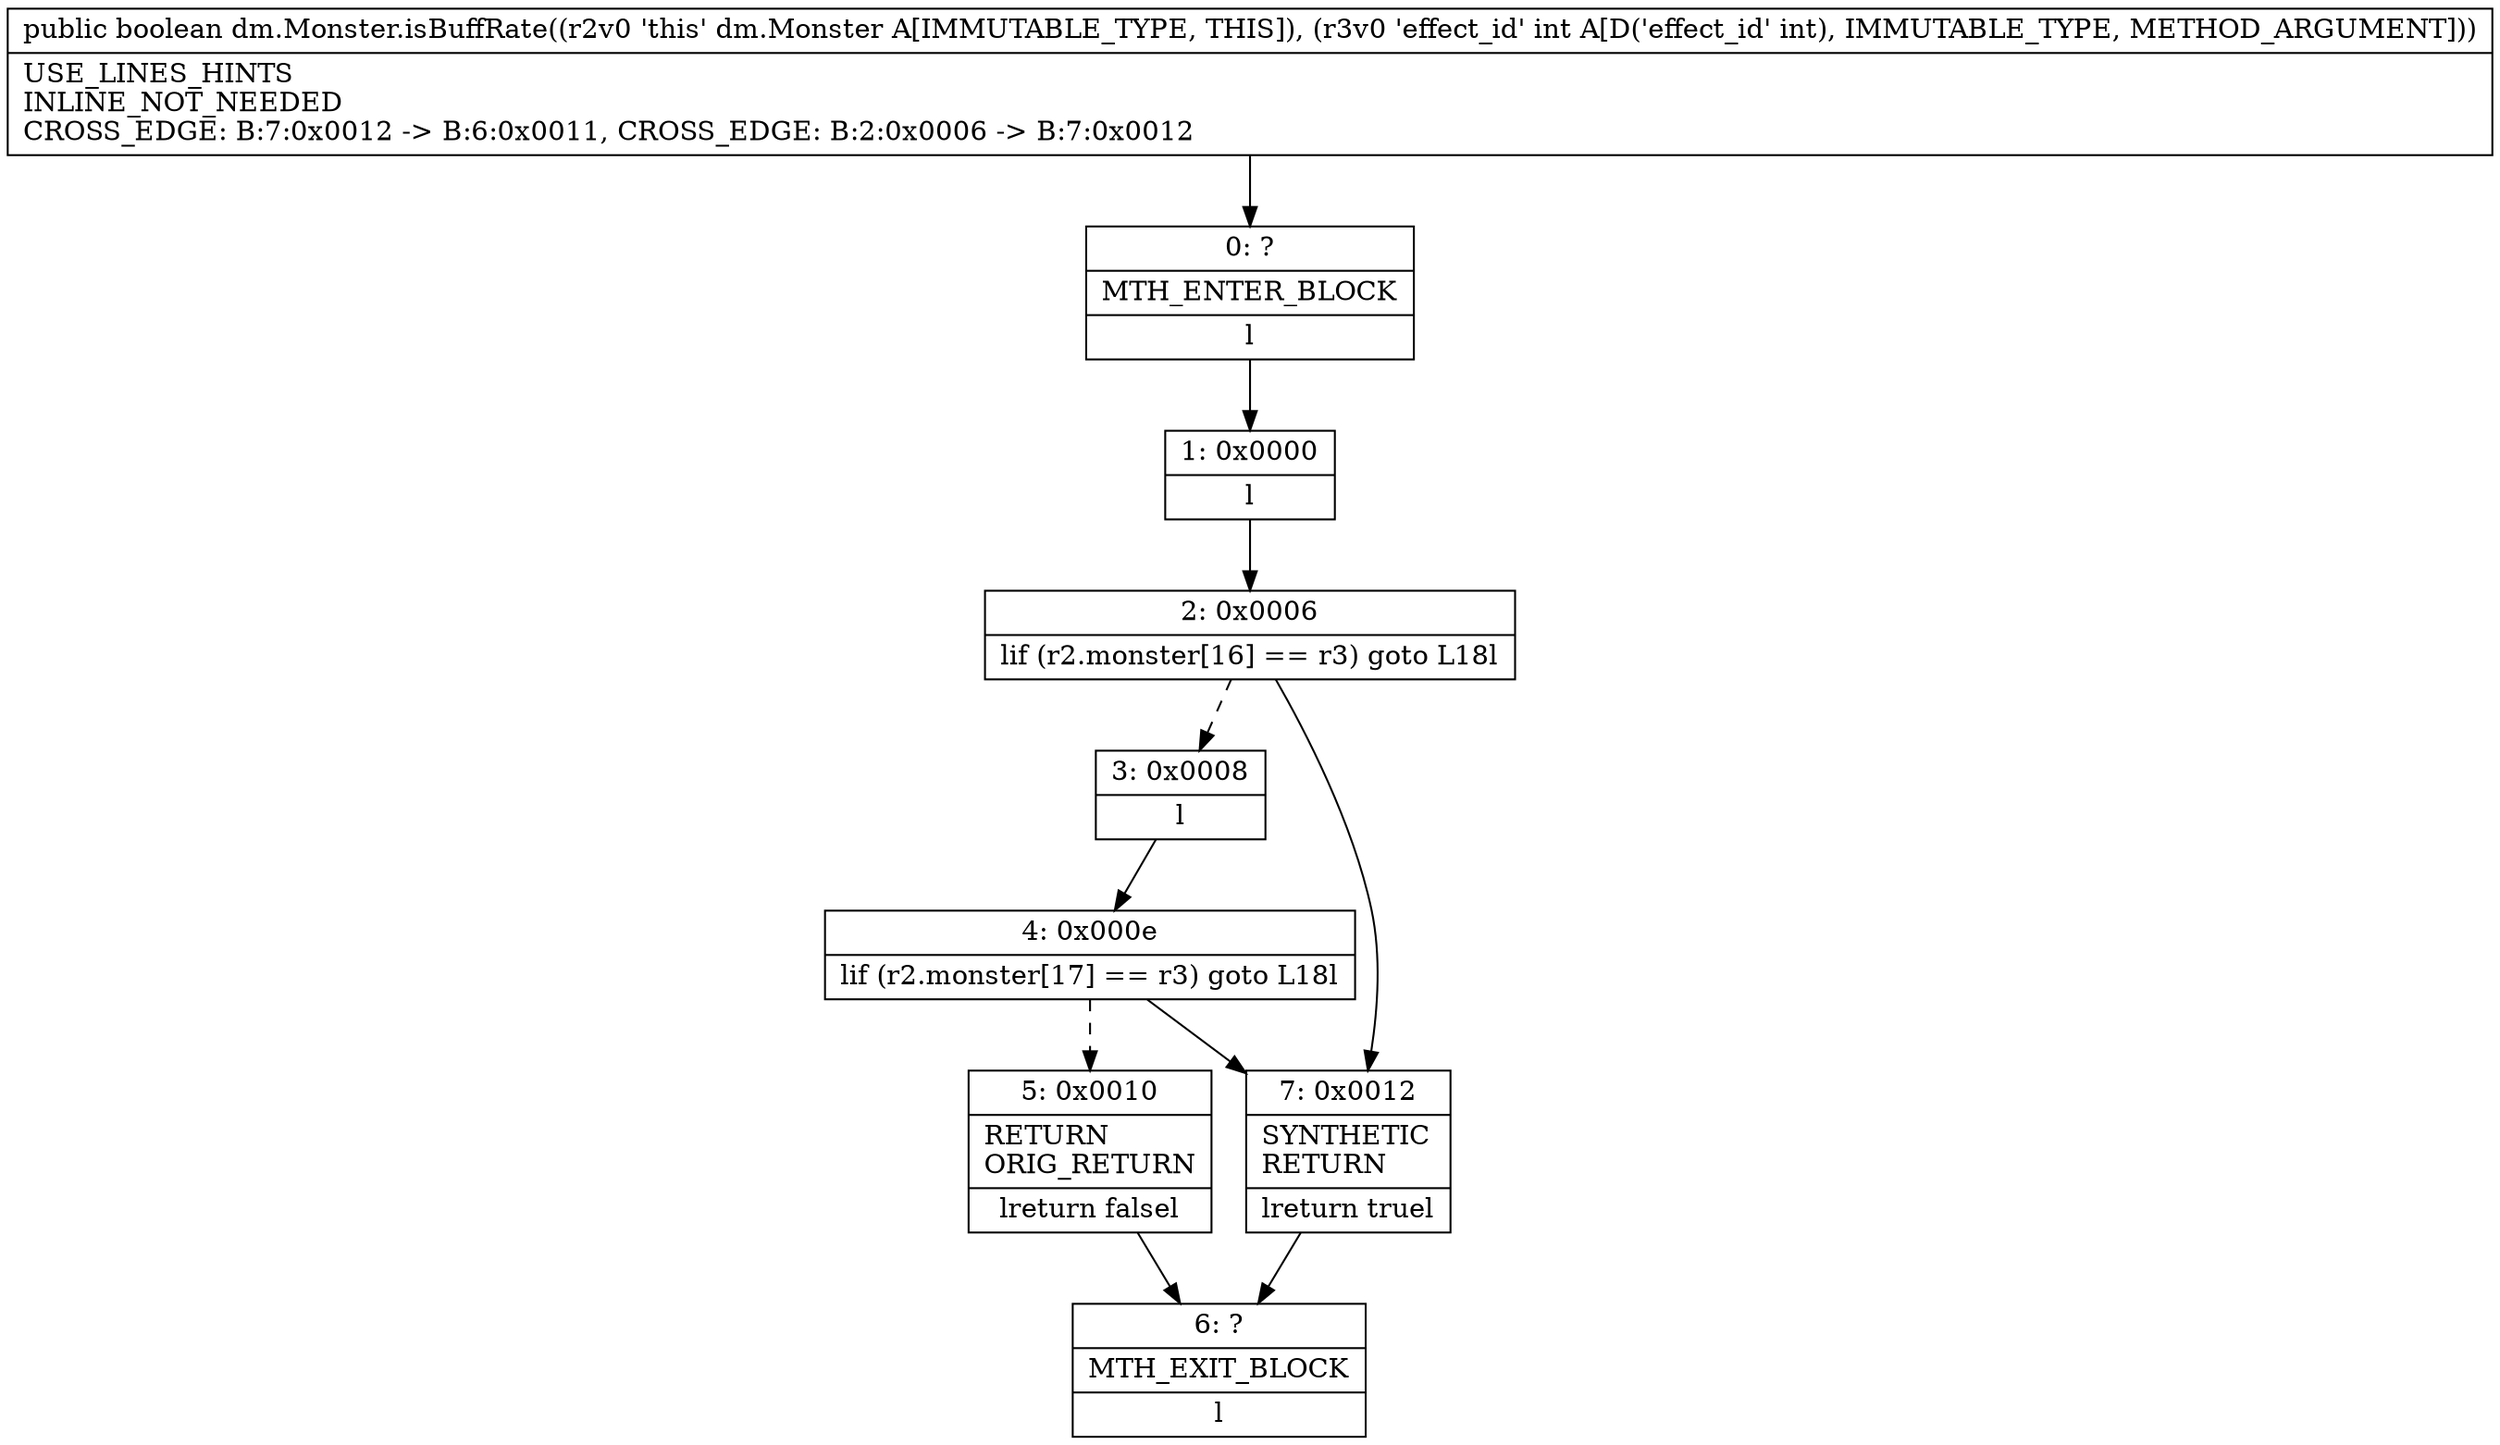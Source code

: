 digraph "CFG fordm.Monster.isBuffRate(I)Z" {
Node_0 [shape=record,label="{0\:\ ?|MTH_ENTER_BLOCK\l|l}"];
Node_1 [shape=record,label="{1\:\ 0x0000|l}"];
Node_2 [shape=record,label="{2\:\ 0x0006|lif (r2.monster[16] == r3) goto L18l}"];
Node_3 [shape=record,label="{3\:\ 0x0008|l}"];
Node_4 [shape=record,label="{4\:\ 0x000e|lif (r2.monster[17] == r3) goto L18l}"];
Node_5 [shape=record,label="{5\:\ 0x0010|RETURN\lORIG_RETURN\l|lreturn falsel}"];
Node_6 [shape=record,label="{6\:\ ?|MTH_EXIT_BLOCK\l|l}"];
Node_7 [shape=record,label="{7\:\ 0x0012|SYNTHETIC\lRETURN\l|lreturn truel}"];
MethodNode[shape=record,label="{public boolean dm.Monster.isBuffRate((r2v0 'this' dm.Monster A[IMMUTABLE_TYPE, THIS]), (r3v0 'effect_id' int A[D('effect_id' int), IMMUTABLE_TYPE, METHOD_ARGUMENT]))  | USE_LINES_HINTS\lINLINE_NOT_NEEDED\lCROSS_EDGE: B:7:0x0012 \-\> B:6:0x0011, CROSS_EDGE: B:2:0x0006 \-\> B:7:0x0012\l}"];
MethodNode -> Node_0;
Node_0 -> Node_1;
Node_1 -> Node_2;
Node_2 -> Node_3[style=dashed];
Node_2 -> Node_7;
Node_3 -> Node_4;
Node_4 -> Node_5[style=dashed];
Node_4 -> Node_7;
Node_5 -> Node_6;
Node_7 -> Node_6;
}

